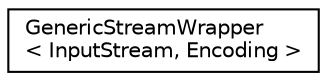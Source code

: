 digraph "Graphical Class Hierarchy"
{
 // LATEX_PDF_SIZE
  edge [fontname="Helvetica",fontsize="10",labelfontname="Helvetica",labelfontsize="10"];
  node [fontname="Helvetica",fontsize="10",shape=record];
  rankdir="LR";
  Node0 [label="GenericStreamWrapper\l\< InputStream, Encoding \>",height=0.2,width=0.4,color="black", fillcolor="white", style="filled",URL="$class_generic_stream_wrapper.html",tooltip="A Stream Wrapper."];
}
